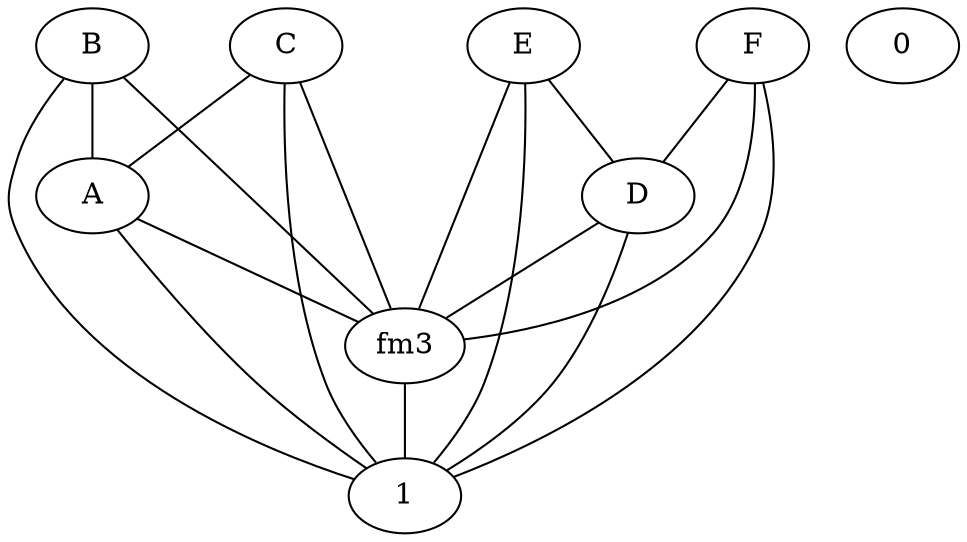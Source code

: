 graph G {
  fm3;
  A;
  D;
  B;
  E;
  0;
  C;
  1;
  F;
  D -- fm3;
  A -- fm3;
  E -- D;
  F -- D;
  fm3 -- 1;
  C -- A;
  B -- A;
  A -- 1;
  D -- 1;
  B -- fm3;
  B -- 1;
  E -- fm3;
  E -- 1;
  C -- fm3;
  C -- 1;
  F -- fm3;
  F -- 1;
}
